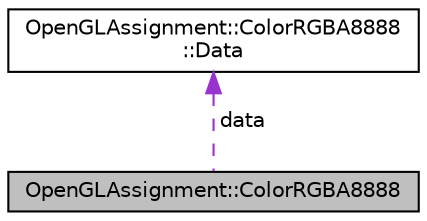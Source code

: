 digraph "OpenGLAssignment::ColorRGBA8888"
{
 // LATEX_PDF_SIZE
  edge [fontname="Helvetica",fontsize="10",labelfontname="Helvetica",labelfontsize="10"];
  node [fontname="Helvetica",fontsize="10",shape=record];
  Node1 [label="OpenGLAssignment::ColorRGBA8888",height=0.2,width=0.4,color="black", fillcolor="grey75", style="filled", fontcolor="black",tooltip=" "];
  Node2 -> Node1 [dir="back",color="darkorchid3",fontsize="10",style="dashed",label=" data" ,fontname="Helvetica"];
  Node2 [label="OpenGLAssignment::ColorRGBA8888\l::Data",height=0.2,width=0.4,color="black", fillcolor="white", style="filled",URL="$union_open_g_l_assignment_1_1_color_r_g_b_a8888_1_1_data.html",tooltip=" "];
}

